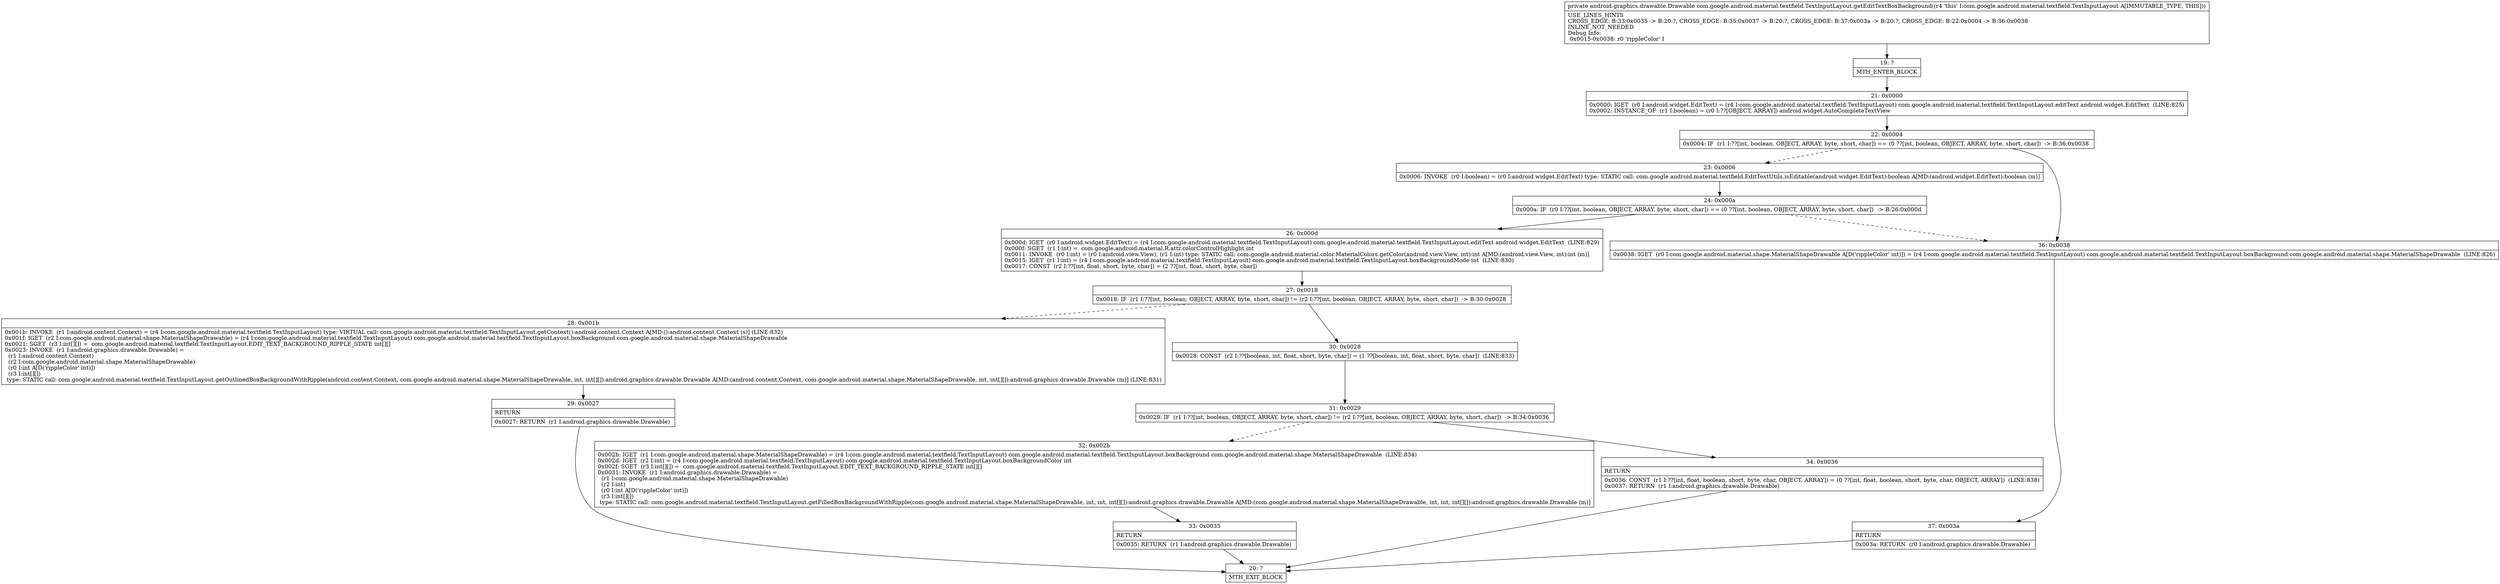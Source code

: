 digraph "CFG forcom.google.android.material.textfield.TextInputLayout.getEditTextBoxBackground()Landroid\/graphics\/drawable\/Drawable;" {
Node_19 [shape=record,label="{19\:\ ?|MTH_ENTER_BLOCK\l}"];
Node_21 [shape=record,label="{21\:\ 0x0000|0x0000: IGET  (r0 I:android.widget.EditText) = (r4 I:com.google.android.material.textfield.TextInputLayout) com.google.android.material.textfield.TextInputLayout.editText android.widget.EditText  (LINE:825)\l0x0002: INSTANCE_OF  (r1 I:boolean) = (r0 I:??[OBJECT, ARRAY]) android.widget.AutoCompleteTextView \l}"];
Node_22 [shape=record,label="{22\:\ 0x0004|0x0004: IF  (r1 I:??[int, boolean, OBJECT, ARRAY, byte, short, char]) == (0 ??[int, boolean, OBJECT, ARRAY, byte, short, char])  \-\> B:36:0x0038 \l}"];
Node_23 [shape=record,label="{23\:\ 0x0006|0x0006: INVOKE  (r0 I:boolean) = (r0 I:android.widget.EditText) type: STATIC call: com.google.android.material.textfield.EditTextUtils.isEditable(android.widget.EditText):boolean A[MD:(android.widget.EditText):boolean (m)]\l}"];
Node_24 [shape=record,label="{24\:\ 0x000a|0x000a: IF  (r0 I:??[int, boolean, OBJECT, ARRAY, byte, short, char]) == (0 ??[int, boolean, OBJECT, ARRAY, byte, short, char])  \-\> B:26:0x000d \l}"];
Node_26 [shape=record,label="{26\:\ 0x000d|0x000d: IGET  (r0 I:android.widget.EditText) = (r4 I:com.google.android.material.textfield.TextInputLayout) com.google.android.material.textfield.TextInputLayout.editText android.widget.EditText  (LINE:829)\l0x000f: SGET  (r1 I:int) =  com.google.android.material.R.attr.colorControlHighlight int \l0x0011: INVOKE  (r0 I:int) = (r0 I:android.view.View), (r1 I:int) type: STATIC call: com.google.android.material.color.MaterialColors.getColor(android.view.View, int):int A[MD:(android.view.View, int):int (m)]\l0x0015: IGET  (r1 I:int) = (r4 I:com.google.android.material.textfield.TextInputLayout) com.google.android.material.textfield.TextInputLayout.boxBackgroundMode int  (LINE:830)\l0x0017: CONST  (r2 I:??[int, float, short, byte, char]) = (2 ??[int, float, short, byte, char]) \l}"];
Node_27 [shape=record,label="{27\:\ 0x0018|0x0018: IF  (r1 I:??[int, boolean, OBJECT, ARRAY, byte, short, char]) != (r2 I:??[int, boolean, OBJECT, ARRAY, byte, short, char])  \-\> B:30:0x0028 \l}"];
Node_28 [shape=record,label="{28\:\ 0x001b|0x001b: INVOKE  (r1 I:android.content.Context) = (r4 I:com.google.android.material.textfield.TextInputLayout) type: VIRTUAL call: com.google.android.material.textfield.TextInputLayout.getContext():android.content.Context A[MD:():android.content.Context (s)] (LINE:832)\l0x001f: IGET  (r2 I:com.google.android.material.shape.MaterialShapeDrawable) = (r4 I:com.google.android.material.textfield.TextInputLayout) com.google.android.material.textfield.TextInputLayout.boxBackground com.google.android.material.shape.MaterialShapeDrawable \l0x0021: SGET  (r3 I:int[][]) =  com.google.android.material.textfield.TextInputLayout.EDIT_TEXT_BACKGROUND_RIPPLE_STATE int[][] \l0x0023: INVOKE  (r1 I:android.graphics.drawable.Drawable) = \l  (r1 I:android.content.Context)\l  (r2 I:com.google.android.material.shape.MaterialShapeDrawable)\l  (r0 I:int A[D('rippleColor' int)])\l  (r3 I:int[][])\l type: STATIC call: com.google.android.material.textfield.TextInputLayout.getOutlinedBoxBackgroundWithRipple(android.content.Context, com.google.android.material.shape.MaterialShapeDrawable, int, int[][]):android.graphics.drawable.Drawable A[MD:(android.content.Context, com.google.android.material.shape.MaterialShapeDrawable, int, int[][]):android.graphics.drawable.Drawable (m)] (LINE:831)\l}"];
Node_29 [shape=record,label="{29\:\ 0x0027|RETURN\l|0x0027: RETURN  (r1 I:android.graphics.drawable.Drawable) \l}"];
Node_20 [shape=record,label="{20\:\ ?|MTH_EXIT_BLOCK\l}"];
Node_30 [shape=record,label="{30\:\ 0x0028|0x0028: CONST  (r2 I:??[boolean, int, float, short, byte, char]) = (1 ??[boolean, int, float, short, byte, char])  (LINE:833)\l}"];
Node_31 [shape=record,label="{31\:\ 0x0029|0x0029: IF  (r1 I:??[int, boolean, OBJECT, ARRAY, byte, short, char]) != (r2 I:??[int, boolean, OBJECT, ARRAY, byte, short, char])  \-\> B:34:0x0036 \l}"];
Node_32 [shape=record,label="{32\:\ 0x002b|0x002b: IGET  (r1 I:com.google.android.material.shape.MaterialShapeDrawable) = (r4 I:com.google.android.material.textfield.TextInputLayout) com.google.android.material.textfield.TextInputLayout.boxBackground com.google.android.material.shape.MaterialShapeDrawable  (LINE:834)\l0x002d: IGET  (r2 I:int) = (r4 I:com.google.android.material.textfield.TextInputLayout) com.google.android.material.textfield.TextInputLayout.boxBackgroundColor int \l0x002f: SGET  (r3 I:int[][]) =  com.google.android.material.textfield.TextInputLayout.EDIT_TEXT_BACKGROUND_RIPPLE_STATE int[][] \l0x0031: INVOKE  (r1 I:android.graphics.drawable.Drawable) = \l  (r1 I:com.google.android.material.shape.MaterialShapeDrawable)\l  (r2 I:int)\l  (r0 I:int A[D('rippleColor' int)])\l  (r3 I:int[][])\l type: STATIC call: com.google.android.material.textfield.TextInputLayout.getFilledBoxBackgroundWithRipple(com.google.android.material.shape.MaterialShapeDrawable, int, int, int[][]):android.graphics.drawable.Drawable A[MD:(com.google.android.material.shape.MaterialShapeDrawable, int, int, int[][]):android.graphics.drawable.Drawable (m)]\l}"];
Node_33 [shape=record,label="{33\:\ 0x0035|RETURN\l|0x0035: RETURN  (r1 I:android.graphics.drawable.Drawable) \l}"];
Node_34 [shape=record,label="{34\:\ 0x0036|RETURN\l|0x0036: CONST  (r1 I:??[int, float, boolean, short, byte, char, OBJECT, ARRAY]) = (0 ??[int, float, boolean, short, byte, char, OBJECT, ARRAY])  (LINE:838)\l0x0037: RETURN  (r1 I:android.graphics.drawable.Drawable) \l}"];
Node_36 [shape=record,label="{36\:\ 0x0038|0x0038: IGET  (r0 I:com.google.android.material.shape.MaterialShapeDrawable A[D('rippleColor' int)]) = (r4 I:com.google.android.material.textfield.TextInputLayout) com.google.android.material.textfield.TextInputLayout.boxBackground com.google.android.material.shape.MaterialShapeDrawable  (LINE:826)\l}"];
Node_37 [shape=record,label="{37\:\ 0x003a|RETURN\l|0x003a: RETURN  (r0 I:android.graphics.drawable.Drawable) \l}"];
MethodNode[shape=record,label="{private android.graphics.drawable.Drawable com.google.android.material.textfield.TextInputLayout.getEditTextBoxBackground((r4 'this' I:com.google.android.material.textfield.TextInputLayout A[IMMUTABLE_TYPE, THIS]))  | USE_LINES_HINTS\lCROSS_EDGE: B:33:0x0035 \-\> B:20:?, CROSS_EDGE: B:35:0x0037 \-\> B:20:?, CROSS_EDGE: B:37:0x003a \-\> B:20:?, CROSS_EDGE: B:22:0x0004 \-\> B:36:0x0038\lINLINE_NOT_NEEDED\lDebug Info:\l  0x0015\-0x0038: r0 'rippleColor' I\l}"];
MethodNode -> Node_19;Node_19 -> Node_21;
Node_21 -> Node_22;
Node_22 -> Node_23[style=dashed];
Node_22 -> Node_36;
Node_23 -> Node_24;
Node_24 -> Node_26;
Node_24 -> Node_36[style=dashed];
Node_26 -> Node_27;
Node_27 -> Node_28[style=dashed];
Node_27 -> Node_30;
Node_28 -> Node_29;
Node_29 -> Node_20;
Node_30 -> Node_31;
Node_31 -> Node_32[style=dashed];
Node_31 -> Node_34;
Node_32 -> Node_33;
Node_33 -> Node_20;
Node_34 -> Node_20;
Node_36 -> Node_37;
Node_37 -> Node_20;
}

